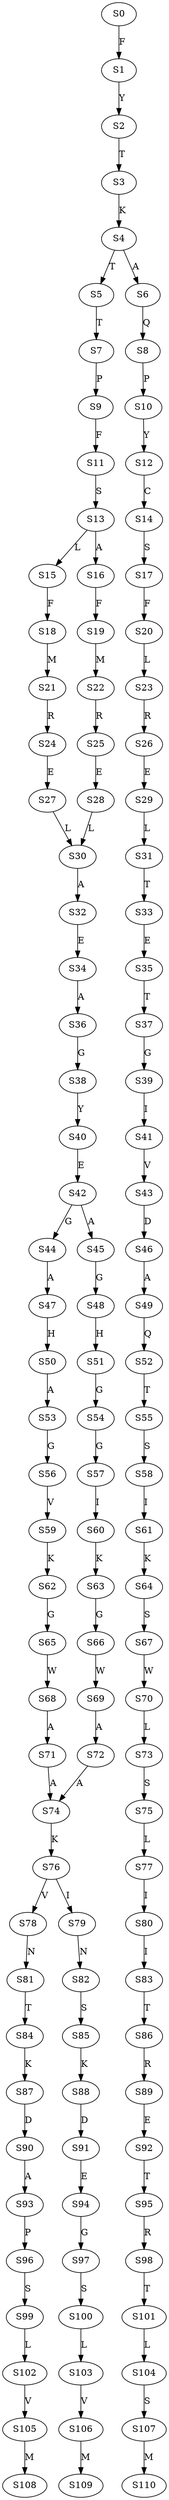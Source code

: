 strict digraph  {
	S0 -> S1 [ label = F ];
	S1 -> S2 [ label = Y ];
	S2 -> S3 [ label = T ];
	S3 -> S4 [ label = K ];
	S4 -> S5 [ label = T ];
	S4 -> S6 [ label = A ];
	S5 -> S7 [ label = T ];
	S6 -> S8 [ label = Q ];
	S7 -> S9 [ label = P ];
	S8 -> S10 [ label = P ];
	S9 -> S11 [ label = F ];
	S10 -> S12 [ label = Y ];
	S11 -> S13 [ label = S ];
	S12 -> S14 [ label = C ];
	S13 -> S15 [ label = L ];
	S13 -> S16 [ label = A ];
	S14 -> S17 [ label = S ];
	S15 -> S18 [ label = F ];
	S16 -> S19 [ label = F ];
	S17 -> S20 [ label = F ];
	S18 -> S21 [ label = M ];
	S19 -> S22 [ label = M ];
	S20 -> S23 [ label = L ];
	S21 -> S24 [ label = R ];
	S22 -> S25 [ label = R ];
	S23 -> S26 [ label = R ];
	S24 -> S27 [ label = E ];
	S25 -> S28 [ label = E ];
	S26 -> S29 [ label = E ];
	S27 -> S30 [ label = L ];
	S28 -> S30 [ label = L ];
	S29 -> S31 [ label = L ];
	S30 -> S32 [ label = A ];
	S31 -> S33 [ label = T ];
	S32 -> S34 [ label = E ];
	S33 -> S35 [ label = E ];
	S34 -> S36 [ label = A ];
	S35 -> S37 [ label = T ];
	S36 -> S38 [ label = G ];
	S37 -> S39 [ label = G ];
	S38 -> S40 [ label = Y ];
	S39 -> S41 [ label = I ];
	S40 -> S42 [ label = E ];
	S41 -> S43 [ label = V ];
	S42 -> S44 [ label = G ];
	S42 -> S45 [ label = A ];
	S43 -> S46 [ label = D ];
	S44 -> S47 [ label = A ];
	S45 -> S48 [ label = G ];
	S46 -> S49 [ label = A ];
	S47 -> S50 [ label = H ];
	S48 -> S51 [ label = H ];
	S49 -> S52 [ label = Q ];
	S50 -> S53 [ label = A ];
	S51 -> S54 [ label = G ];
	S52 -> S55 [ label = T ];
	S53 -> S56 [ label = G ];
	S54 -> S57 [ label = G ];
	S55 -> S58 [ label = S ];
	S56 -> S59 [ label = V ];
	S57 -> S60 [ label = I ];
	S58 -> S61 [ label = I ];
	S59 -> S62 [ label = K ];
	S60 -> S63 [ label = K ];
	S61 -> S64 [ label = K ];
	S62 -> S65 [ label = G ];
	S63 -> S66 [ label = G ];
	S64 -> S67 [ label = S ];
	S65 -> S68 [ label = W ];
	S66 -> S69 [ label = W ];
	S67 -> S70 [ label = W ];
	S68 -> S71 [ label = A ];
	S69 -> S72 [ label = A ];
	S70 -> S73 [ label = L ];
	S71 -> S74 [ label = A ];
	S72 -> S74 [ label = A ];
	S73 -> S75 [ label = S ];
	S74 -> S76 [ label = K ];
	S75 -> S77 [ label = L ];
	S76 -> S78 [ label = V ];
	S76 -> S79 [ label = I ];
	S77 -> S80 [ label = I ];
	S78 -> S81 [ label = N ];
	S79 -> S82 [ label = N ];
	S80 -> S83 [ label = I ];
	S81 -> S84 [ label = T ];
	S82 -> S85 [ label = S ];
	S83 -> S86 [ label = T ];
	S84 -> S87 [ label = K ];
	S85 -> S88 [ label = K ];
	S86 -> S89 [ label = R ];
	S87 -> S90 [ label = D ];
	S88 -> S91 [ label = D ];
	S89 -> S92 [ label = E ];
	S90 -> S93 [ label = A ];
	S91 -> S94 [ label = E ];
	S92 -> S95 [ label = T ];
	S93 -> S96 [ label = P ];
	S94 -> S97 [ label = G ];
	S95 -> S98 [ label = R ];
	S96 -> S99 [ label = S ];
	S97 -> S100 [ label = S ];
	S98 -> S101 [ label = T ];
	S99 -> S102 [ label = L ];
	S100 -> S103 [ label = L ];
	S101 -> S104 [ label = L ];
	S102 -> S105 [ label = V ];
	S103 -> S106 [ label = V ];
	S104 -> S107 [ label = S ];
	S105 -> S108 [ label = M ];
	S106 -> S109 [ label = M ];
	S107 -> S110 [ label = M ];
}
